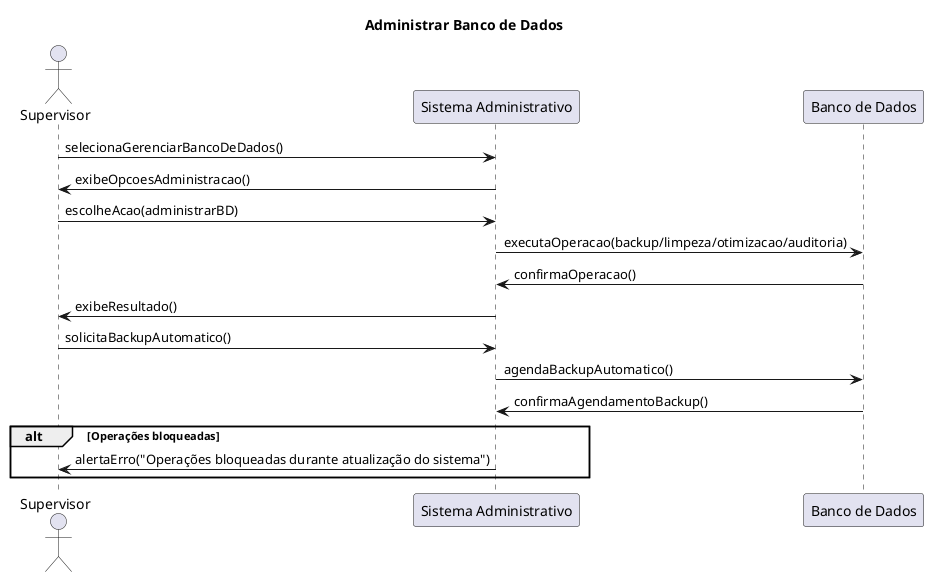 @startuml
title Administrar Banco de Dados

actor Supervisor
participant "Sistema Administrativo" as SA
participant "Banco de Dados" as BD

Supervisor -> SA : selecionaGerenciarBancoDeDados()
SA -> Supervisor : exibeOpcoesAdministracao()
Supervisor -> SA : escolheAcao(administrarBD)
SA -> BD : executaOperacao(backup/limpeza/otimizacao/auditoria)
BD -> SA : confirmaOperacao()
SA -> Supervisor : exibeResultado()


Supervisor -> SA : solicitaBackupAutomatico()
SA -> BD : agendaBackupAutomatico()
BD -> SA : confirmaAgendamentoBackup()


alt Operações bloqueadas
    SA -> Supervisor : alertaErro("Operações bloqueadas durante atualização do sistema")
end

@enduml
